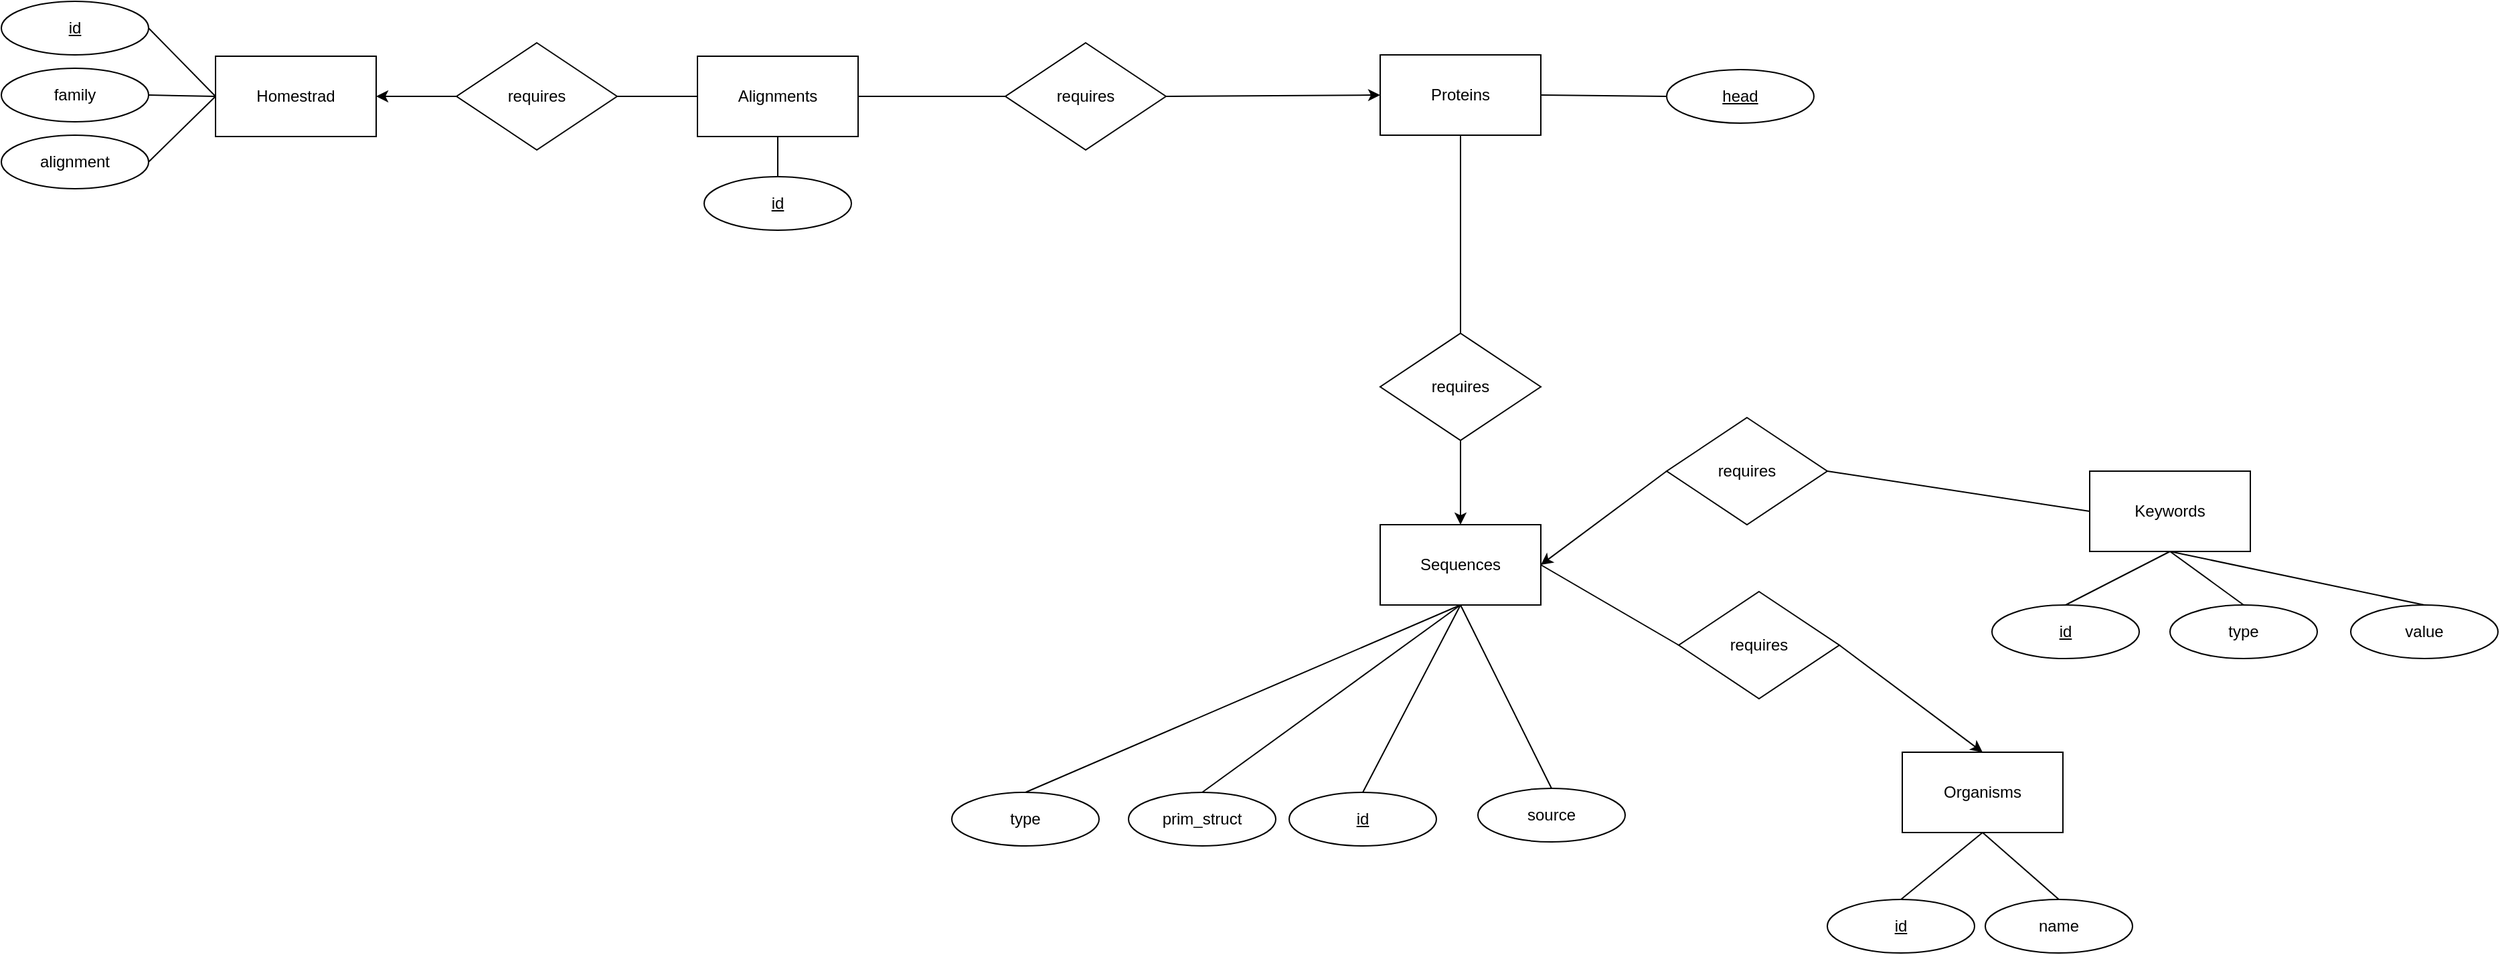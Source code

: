 <mxfile version="23.1.7" type="device">
  <diagram name="Seite-1" id="7rTYiddVvyqRAavNUq9E">
    <mxGraphModel dx="18663" dy="3687" grid="1" gridSize="10" guides="1" tooltips="1" connect="1" arrows="1" fold="1" page="1" pageScale="1" pageWidth="11750" pageHeight="1989" math="0" shadow="0">
      <root>
        <mxCell id="0" />
        <mxCell id="1" parent="0" />
        <mxCell id="dkvvjcpOpQGwpekbOjjR-9" style="rounded=0;orthogonalLoop=1;jettySize=auto;html=1;exitX=1;exitY=0.5;exitDx=0;exitDy=0;entryX=0;entryY=0.5;entryDx=0;entryDy=0;endArrow=none;endFill=0;" parent="1" source="dkvvjcpOpQGwpekbOjjR-76" target="dkvvjcpOpQGwpekbOjjR-3" edge="1">
          <mxGeometry relative="1" as="geometry">
            <mxPoint x="200" y="280" as="sourcePoint" />
          </mxGeometry>
        </mxCell>
        <mxCell id="dkvvjcpOpQGwpekbOjjR-14" style="rounded=0;orthogonalLoop=1;jettySize=auto;html=1;entryX=0.5;entryY=0;entryDx=0;entryDy=0;endArrow=none;endFill=0;exitX=0.5;exitY=1;exitDx=0;exitDy=0;" parent="1" target="PYq-RoQoB3Z_iifi9EzM-31" edge="1" source="dkvvjcpOpQGwpekbOjjR-76">
          <mxGeometry relative="1" as="geometry">
            <mxPoint x="310" y="380" as="sourcePoint" />
            <mxPoint x="267" y="407" as="targetPoint" />
          </mxGeometry>
        </mxCell>
        <mxCell id="dkvvjcpOpQGwpekbOjjR-24" style="rounded=0;orthogonalLoop=1;jettySize=auto;html=1;exitX=1;exitY=0.5;exitDx=0;exitDy=0;endArrow=none;endFill=0;entryX=0;entryY=0.5;entryDx=0;entryDy=0;" parent="1" target="dkvvjcpOpQGwpekbOjjR-22" edge="1" source="PYq-RoQoB3Z_iifi9EzM-20">
          <mxGeometry relative="1" as="geometry">
            <mxPoint x="202" y="370" as="sourcePoint" />
            <mxPoint x="510" y="690" as="targetPoint" />
          </mxGeometry>
        </mxCell>
        <mxCell id="dkvvjcpOpQGwpekbOjjR-3" value="&lt;u&gt;head&lt;/u&gt;" style="ellipse;whiteSpace=wrap;html=1;" parent="1" vertex="1">
          <mxGeometry x="504" y="250" width="110" height="40" as="geometry" />
        </mxCell>
        <mxCell id="dkvvjcpOpQGwpekbOjjR-20" style="rounded=0;orthogonalLoop=1;jettySize=auto;html=1;exitX=0.5;exitY=1;exitDx=0;exitDy=0;entryX=0.5;entryY=0;entryDx=0;entryDy=0;endArrow=none;endFill=0;" parent="1" source="dkvvjcpOpQGwpekbOjjR-17" target="dkvvjcpOpQGwpekbOjjR-19" edge="1">
          <mxGeometry relative="1" as="geometry" />
        </mxCell>
        <mxCell id="dkvvjcpOpQGwpekbOjjR-21" style="rounded=0;orthogonalLoop=1;jettySize=auto;html=1;exitX=0.5;exitY=1;exitDx=0;exitDy=0;entryX=0.5;entryY=0;entryDx=0;entryDy=0;endArrow=none;endFill=0;strokeColor=default;" parent="1" source="dkvvjcpOpQGwpekbOjjR-102" target="dkvvjcpOpQGwpekbOjjR-18" edge="1">
          <mxGeometry relative="1" as="geometry" />
        </mxCell>
        <mxCell id="dkvvjcpOpQGwpekbOjjR-17" value="Organisms" style="rounded=0;whiteSpace=wrap;html=1;" parent="1" vertex="1">
          <mxGeometry x="680" y="760" width="120" height="60" as="geometry" />
        </mxCell>
        <mxCell id="dkvvjcpOpQGwpekbOjjR-18" value="&lt;u&gt;id&lt;/u&gt;" style="ellipse;whiteSpace=wrap;html=1;" parent="1" vertex="1">
          <mxGeometry x="-215" y="330" width="110" height="40" as="geometry" />
        </mxCell>
        <mxCell id="dkvvjcpOpQGwpekbOjjR-19" value="name" style="ellipse;whiteSpace=wrap;html=1;" parent="1" vertex="1">
          <mxGeometry x="742" y="870" width="110" height="40" as="geometry" />
        </mxCell>
        <mxCell id="dkvvjcpOpQGwpekbOjjR-23" style="rounded=0;orthogonalLoop=1;jettySize=auto;html=1;exitX=1;exitY=0.5;exitDx=0;exitDy=0;entryX=0.5;entryY=0;entryDx=0;entryDy=0;" parent="1" source="dkvvjcpOpQGwpekbOjjR-22" target="dkvvjcpOpQGwpekbOjjR-17" edge="1">
          <mxGeometry relative="1" as="geometry">
            <mxPoint x="568" y="800" as="sourcePoint" />
            <mxPoint x="328" y="660" as="targetPoint" />
          </mxGeometry>
        </mxCell>
        <mxCell id="dkvvjcpOpQGwpekbOjjR-22" value="requires" style="rhombus;whiteSpace=wrap;html=1;" parent="1" vertex="1">
          <mxGeometry x="513" y="640" width="120" height="80" as="geometry" />
        </mxCell>
        <mxCell id="dkvvjcpOpQGwpekbOjjR-33" style="rounded=0;orthogonalLoop=1;jettySize=auto;html=1;exitX=0;exitY=0.5;exitDx=0;exitDy=0;entryX=1;entryY=0.5;entryDx=0;entryDy=0;endArrow=none;endFill=0;" parent="1" source="dkvvjcpOpQGwpekbOjjR-27" target="dkvvjcpOpQGwpekbOjjR-31" edge="1">
          <mxGeometry relative="1" as="geometry" />
        </mxCell>
        <mxCell id="dkvvjcpOpQGwpekbOjjR-34" style="rounded=0;orthogonalLoop=1;jettySize=auto;html=1;exitX=0.5;exitY=1;exitDx=0;exitDy=0;entryX=0.5;entryY=0;entryDx=0;entryDy=0;endArrow=none;endFill=0;" parent="1" source="dkvvjcpOpQGwpekbOjjR-27" target="dkvvjcpOpQGwpekbOjjR-29" edge="1">
          <mxGeometry relative="1" as="geometry" />
        </mxCell>
        <mxCell id="dkvvjcpOpQGwpekbOjjR-27" value="Keywords" style="rounded=0;whiteSpace=wrap;html=1;" parent="1" vertex="1">
          <mxGeometry x="820" y="550" width="120" height="60" as="geometry" />
        </mxCell>
        <mxCell id="dkvvjcpOpQGwpekbOjjR-29" value="&lt;u&gt;id&lt;/u&gt;" style="ellipse;whiteSpace=wrap;html=1;" parent="1" vertex="1">
          <mxGeometry x="747" y="650" width="110" height="40" as="geometry" />
        </mxCell>
        <mxCell id="dkvvjcpOpQGwpekbOjjR-32" style="rounded=0;orthogonalLoop=1;jettySize=auto;html=1;exitX=0;exitY=0.5;exitDx=0;exitDy=0;entryX=1;entryY=0.5;entryDx=0;entryDy=0;" parent="1" source="dkvvjcpOpQGwpekbOjjR-31" edge="1" target="PYq-RoQoB3Z_iifi9EzM-20">
          <mxGeometry relative="1" as="geometry">
            <mxPoint x="622" y="400" as="targetPoint" />
          </mxGeometry>
        </mxCell>
        <mxCell id="dkvvjcpOpQGwpekbOjjR-31" value="requires" style="rhombus;whiteSpace=wrap;html=1;" parent="1" vertex="1">
          <mxGeometry x="504" y="510" width="120" height="80" as="geometry" />
        </mxCell>
        <mxCell id="dkvvjcpOpQGwpekbOjjR-76" value="Proteins" style="rounded=0;whiteSpace=wrap;html=1;" parent="1" vertex="1">
          <mxGeometry x="290" y="239" width="120" height="60" as="geometry" />
        </mxCell>
        <mxCell id="dkvvjcpOpQGwpekbOjjR-98" style="rounded=0;orthogonalLoop=1;jettySize=auto;html=1;exitX=0;exitY=0.5;exitDx=0;exitDy=0;entryX=1;entryY=0.5;entryDx=0;entryDy=0;endArrow=none;endFill=0;" parent="1" source="dkvvjcpOpQGwpekbOjjR-92" target="dkvvjcpOpQGwpekbOjjR-94" edge="1">
          <mxGeometry relative="1" as="geometry" />
        </mxCell>
        <mxCell id="dkvvjcpOpQGwpekbOjjR-99" style="rounded=0;orthogonalLoop=1;jettySize=auto;html=1;exitX=0;exitY=0.5;exitDx=0;exitDy=0;endArrow=none;endFill=0;entryX=1;entryY=0.5;entryDx=0;entryDy=0;" parent="1" source="dkvvjcpOpQGwpekbOjjR-92" target="dkvvjcpOpQGwpekbOjjR-95" edge="1">
          <mxGeometry relative="1" as="geometry" />
        </mxCell>
        <mxCell id="dkvvjcpOpQGwpekbOjjR-100" style="rounded=0;orthogonalLoop=1;jettySize=auto;html=1;exitX=0;exitY=0.5;exitDx=0;exitDy=0;entryX=1;entryY=0.5;entryDx=0;entryDy=0;endArrow=none;endFill=0;" parent="1" source="dkvvjcpOpQGwpekbOjjR-92" target="dkvvjcpOpQGwpekbOjjR-96" edge="1">
          <mxGeometry relative="1" as="geometry" />
        </mxCell>
        <mxCell id="PYq-RoQoB3Z_iifi9EzM-41" style="edgeStyle=orthogonalEdgeStyle;rounded=0;orthogonalLoop=1;jettySize=auto;html=1;exitX=1;exitY=0.5;exitDx=0;exitDy=0;entryX=0;entryY=0.5;entryDx=0;entryDy=0;endArrow=none;endFill=0;startArrow=classic;startFill=1;" edge="1" parent="1" source="dkvvjcpOpQGwpekbOjjR-92" target="dkvvjcpOpQGwpekbOjjR-103">
          <mxGeometry relative="1" as="geometry" />
        </mxCell>
        <mxCell id="dkvvjcpOpQGwpekbOjjR-92" value="Homestrad" style="rounded=0;whiteSpace=wrap;html=1;" parent="1" vertex="1">
          <mxGeometry x="-580" y="240" width="120" height="60" as="geometry" />
        </mxCell>
        <mxCell id="dkvvjcpOpQGwpekbOjjR-94" value="&lt;u&gt;id&lt;/u&gt;" style="ellipse;whiteSpace=wrap;html=1;" parent="1" vertex="1">
          <mxGeometry x="-740" y="199" width="110" height="40" as="geometry" />
        </mxCell>
        <mxCell id="dkvvjcpOpQGwpekbOjjR-95" value="family" style="ellipse;whiteSpace=wrap;html=1;" parent="1" vertex="1">
          <mxGeometry x="-740" y="249" width="110" height="40" as="geometry" />
        </mxCell>
        <mxCell id="dkvvjcpOpQGwpekbOjjR-96" value="alignment" style="ellipse;whiteSpace=wrap;html=1;" parent="1" vertex="1">
          <mxGeometry x="-740" y="299" width="110" height="40" as="geometry" />
        </mxCell>
        <mxCell id="dkvvjcpOpQGwpekbOjjR-105" style="rounded=0;orthogonalLoop=1;jettySize=auto;html=1;exitX=0;exitY=0.5;exitDx=0;exitDy=0;entryX=1;entryY=0.5;entryDx=0;entryDy=0;endArrow=none;endFill=0;startArrow=none;startFill=0;" parent="1" source="dkvvjcpOpQGwpekbOjjR-102" target="dkvvjcpOpQGwpekbOjjR-103" edge="1">
          <mxGeometry relative="1" as="geometry" />
        </mxCell>
        <mxCell id="PYq-RoQoB3Z_iifi9EzM-39" style="rounded=0;orthogonalLoop=1;jettySize=auto;html=1;exitX=1;exitY=0.5;exitDx=0;exitDy=0;entryX=0;entryY=0.5;entryDx=0;entryDy=0;endArrow=none;endFill=0;" edge="1" parent="1" source="dkvvjcpOpQGwpekbOjjR-102" target="dkvvjcpOpQGwpekbOjjR-106">
          <mxGeometry relative="1" as="geometry" />
        </mxCell>
        <mxCell id="dkvvjcpOpQGwpekbOjjR-102" value="Alignments" style="rounded=0;whiteSpace=wrap;html=1;" parent="1" vertex="1">
          <mxGeometry x="-220" y="240" width="120" height="60" as="geometry" />
        </mxCell>
        <mxCell id="dkvvjcpOpQGwpekbOjjR-103" value="requires" style="rhombus;whiteSpace=wrap;html=1;" parent="1" vertex="1">
          <mxGeometry x="-400" y="230" width="120" height="80" as="geometry" />
        </mxCell>
        <mxCell id="PYq-RoQoB3Z_iifi9EzM-40" style="rounded=0;orthogonalLoop=1;jettySize=auto;html=1;exitX=1;exitY=0.5;exitDx=0;exitDy=0;entryX=0;entryY=0.5;entryDx=0;entryDy=0;" edge="1" parent="1" source="dkvvjcpOpQGwpekbOjjR-106" target="dkvvjcpOpQGwpekbOjjR-76">
          <mxGeometry relative="1" as="geometry" />
        </mxCell>
        <mxCell id="dkvvjcpOpQGwpekbOjjR-106" value="requires" style="rhombus;whiteSpace=wrap;html=1;" parent="1" vertex="1">
          <mxGeometry x="10" y="230" width="120" height="80" as="geometry" />
        </mxCell>
        <mxCell id="dkvvjcpOpQGwpekbOjjR-109" style="rounded=0;orthogonalLoop=1;jettySize=auto;html=1;exitX=0.5;exitY=1;exitDx=0;exitDy=0;entryX=0.5;entryY=0;entryDx=0;entryDy=0;endArrow=none;endFill=0;strokeColor=default;" parent="1" target="dkvvjcpOpQGwpekbOjjR-110" edge="1" source="dkvvjcpOpQGwpekbOjjR-17">
          <mxGeometry relative="1" as="geometry">
            <mxPoint x="742" y="840" as="sourcePoint" />
          </mxGeometry>
        </mxCell>
        <mxCell id="dkvvjcpOpQGwpekbOjjR-110" value="&lt;u&gt;id&lt;/u&gt;" style="ellipse;whiteSpace=wrap;html=1;" parent="1" vertex="1">
          <mxGeometry x="624" y="870" width="110" height="40" as="geometry" />
        </mxCell>
        <mxCell id="PYq-RoQoB3Z_iifi9EzM-20" value="Sequences" style="rounded=0;whiteSpace=wrap;html=1;" vertex="1" parent="1">
          <mxGeometry x="290" y="590" width="120" height="60" as="geometry" />
        </mxCell>
        <mxCell id="PYq-RoQoB3Z_iifi9EzM-22" style="rounded=0;orthogonalLoop=1;jettySize=auto;html=1;exitX=0.5;exitY=1;exitDx=0;exitDy=0;entryX=0.5;entryY=0;entryDx=0;entryDy=0;endArrow=none;endFill=0;" edge="1" parent="1" target="PYq-RoQoB3Z_iifi9EzM-23" source="PYq-RoQoB3Z_iifi9EzM-20">
          <mxGeometry relative="1" as="geometry">
            <mxPoint x="414" y="800" as="sourcePoint" />
          </mxGeometry>
        </mxCell>
        <mxCell id="PYq-RoQoB3Z_iifi9EzM-23" value="prim_struct" style="ellipse;whiteSpace=wrap;html=1;" vertex="1" parent="1">
          <mxGeometry x="102" y="790" width="110" height="40" as="geometry" />
        </mxCell>
        <mxCell id="PYq-RoQoB3Z_iifi9EzM-24" style="rounded=0;orthogonalLoop=1;jettySize=auto;html=1;exitX=0.5;exitY=1;exitDx=0;exitDy=0;endArrow=none;endFill=0;entryX=0.5;entryY=0;entryDx=0;entryDy=0;" edge="1" parent="1" source="PYq-RoQoB3Z_iifi9EzM-20" target="PYq-RoQoB3Z_iifi9EzM-25">
          <mxGeometry relative="1" as="geometry">
            <mxPoint x="360" y="660" as="sourcePoint" />
            <mxPoint x="180" y="740" as="targetPoint" />
          </mxGeometry>
        </mxCell>
        <mxCell id="PYq-RoQoB3Z_iifi9EzM-25" value="&lt;u&gt;id&lt;/u&gt;" style="ellipse;whiteSpace=wrap;html=1;" vertex="1" parent="1">
          <mxGeometry x="222" y="790" width="110" height="40" as="geometry" />
        </mxCell>
        <mxCell id="PYq-RoQoB3Z_iifi9EzM-27" style="rounded=0;orthogonalLoop=1;jettySize=auto;html=1;exitX=0.5;exitY=1;exitDx=0;exitDy=0;entryX=0.5;entryY=0;entryDx=0;entryDy=0;endArrow=none;endFill=0;" edge="1" parent="1" target="PYq-RoQoB3Z_iifi9EzM-29" source="PYq-RoQoB3Z_iifi9EzM-20">
          <mxGeometry relative="1" as="geometry">
            <mxPoint x="353" y="750" as="sourcePoint" />
          </mxGeometry>
        </mxCell>
        <mxCell id="PYq-RoQoB3Z_iifi9EzM-29" value="source" style="ellipse;whiteSpace=wrap;html=1;" vertex="1" parent="1">
          <mxGeometry x="363" y="787" width="110" height="40" as="geometry" />
        </mxCell>
        <mxCell id="PYq-RoQoB3Z_iifi9EzM-32" style="rounded=0;orthogonalLoop=1;jettySize=auto;html=1;exitX=0.5;exitY=1;exitDx=0;exitDy=0;" edge="1" parent="1" source="PYq-RoQoB3Z_iifi9EzM-31" target="PYq-RoQoB3Z_iifi9EzM-20">
          <mxGeometry relative="1" as="geometry" />
        </mxCell>
        <mxCell id="PYq-RoQoB3Z_iifi9EzM-31" value="requires" style="rhombus;whiteSpace=wrap;html=1;" vertex="1" parent="1">
          <mxGeometry x="290" y="447" width="120" height="80" as="geometry" />
        </mxCell>
        <mxCell id="PYq-RoQoB3Z_iifi9EzM-33" value="type" style="ellipse;whiteSpace=wrap;html=1;" vertex="1" parent="1">
          <mxGeometry x="-30" y="790" width="110" height="40" as="geometry" />
        </mxCell>
        <mxCell id="PYq-RoQoB3Z_iifi9EzM-34" style="rounded=0;orthogonalLoop=1;jettySize=auto;html=1;exitX=0.5;exitY=1;exitDx=0;exitDy=0;entryX=0.5;entryY=0;entryDx=0;entryDy=0;endArrow=none;endFill=0;" edge="1" parent="1" source="PYq-RoQoB3Z_iifi9EzM-20" target="PYq-RoQoB3Z_iifi9EzM-33">
          <mxGeometry relative="1" as="geometry">
            <mxPoint x="360" y="660" as="sourcePoint" />
            <mxPoint x="167" y="800" as="targetPoint" />
          </mxGeometry>
        </mxCell>
        <mxCell id="PYq-RoQoB3Z_iifi9EzM-36" style="rounded=0;orthogonalLoop=1;jettySize=auto;html=1;exitX=0.5;exitY=0;exitDx=0;exitDy=0;entryX=0.5;entryY=1;entryDx=0;entryDy=0;endArrow=none;endFill=0;" edge="1" parent="1" source="PYq-RoQoB3Z_iifi9EzM-35" target="dkvvjcpOpQGwpekbOjjR-27">
          <mxGeometry relative="1" as="geometry" />
        </mxCell>
        <mxCell id="PYq-RoQoB3Z_iifi9EzM-35" value="type" style="ellipse;whiteSpace=wrap;html=1;" vertex="1" parent="1">
          <mxGeometry x="880" y="650" width="110" height="40" as="geometry" />
        </mxCell>
        <mxCell id="PYq-RoQoB3Z_iifi9EzM-38" style="rounded=0;orthogonalLoop=1;jettySize=auto;html=1;exitX=0.5;exitY=0;exitDx=0;exitDy=0;entryX=0.5;entryY=1;entryDx=0;entryDy=0;endArrow=none;endFill=0;" edge="1" parent="1" source="PYq-RoQoB3Z_iifi9EzM-37" target="dkvvjcpOpQGwpekbOjjR-27">
          <mxGeometry relative="1" as="geometry" />
        </mxCell>
        <mxCell id="PYq-RoQoB3Z_iifi9EzM-37" value="value" style="ellipse;whiteSpace=wrap;html=1;" vertex="1" parent="1">
          <mxGeometry x="1015" y="650" width="110" height="40" as="geometry" />
        </mxCell>
      </root>
    </mxGraphModel>
  </diagram>
</mxfile>
